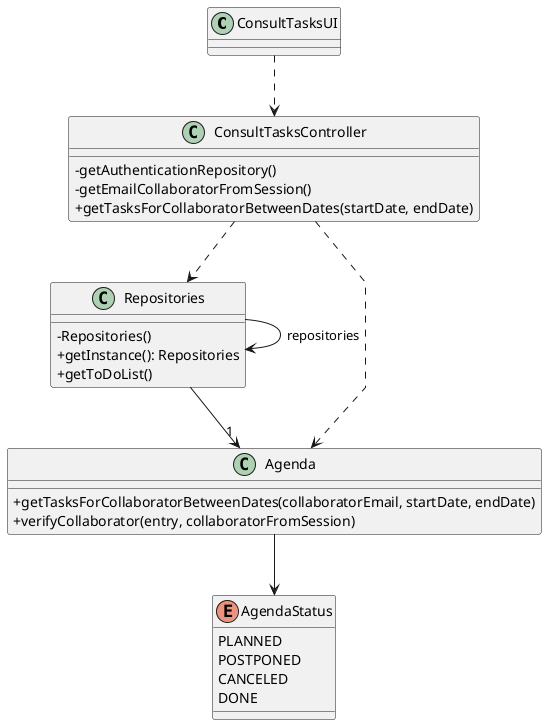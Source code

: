 @startuml
skinparam packageStyle rectangle
skinparam shadowing false
skinparam linetype polyline

skinparam classAttributeIconSize 0

class ConsultTasksUI{}

class ConsultTasksController{
    - getAuthenticationRepository()
    - getEmailCollaboratorFromSession()
    + getTasksForCollaboratorBetweenDates(startDate, endDate)
}

class Repositories{
    -Repositories()
    +getInstance(): Repositories
    +getToDoList()
}

class Agenda{
    + getTasksForCollaboratorBetweenDates(collaboratorEmail, startDate, endDate)
    + verifyCollaborator(entry, collaboratorFromSession)
}

enum AgendaStatus{
        PLANNED
        POSTPONED
        CANCELED
        DONE
}

ConsultTasksUI ..> ConsultTasksController

ConsultTasksController ..> Repositories

ConsultTasksController ..> Agenda

Repositories --> Repositories: repositories

Repositories --> "1" Agenda

Agenda --> AgendaStatus
@enduml